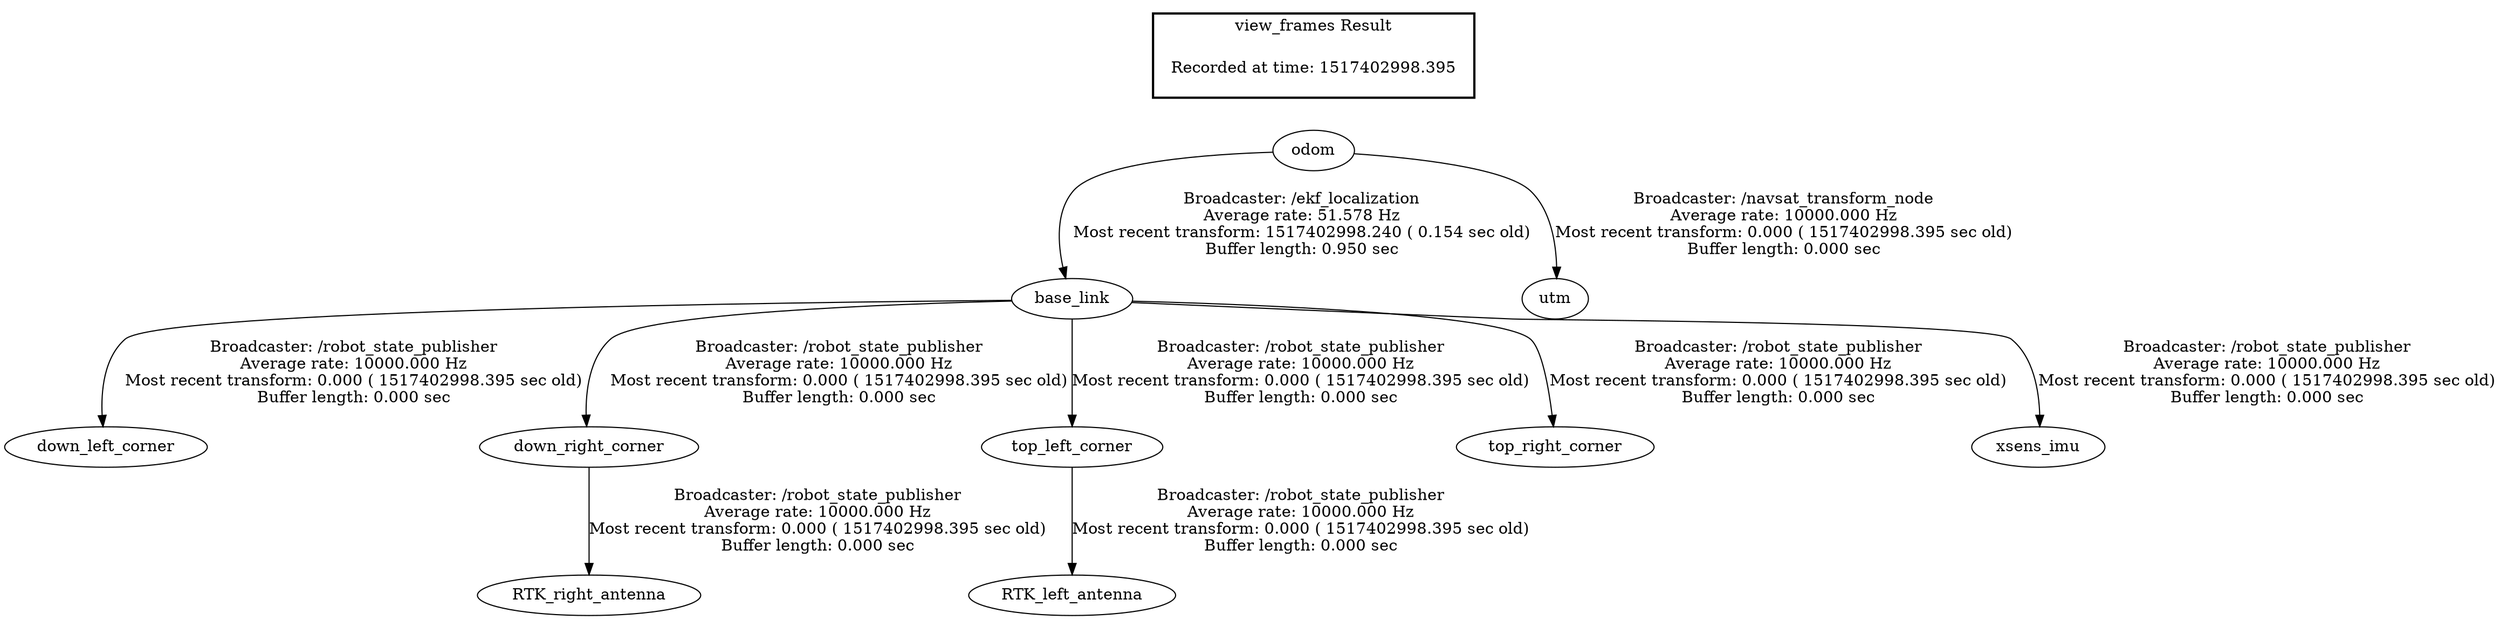 digraph G {
"base_link" -> "down_left_corner"[label="Broadcaster: /robot_state_publisher\nAverage rate: 10000.000 Hz\nMost recent transform: 0.000 ( 1517402998.395 sec old)\nBuffer length: 0.000 sec\n"];
"odom" -> "base_link"[label="Broadcaster: /ekf_localization\nAverage rate: 51.578 Hz\nMost recent transform: 1517402998.240 ( 0.154 sec old)\nBuffer length: 0.950 sec\n"];
"base_link" -> "down_right_corner"[label="Broadcaster: /robot_state_publisher\nAverage rate: 10000.000 Hz\nMost recent transform: 0.000 ( 1517402998.395 sec old)\nBuffer length: 0.000 sec\n"];
"base_link" -> "top_left_corner"[label="Broadcaster: /robot_state_publisher\nAverage rate: 10000.000 Hz\nMost recent transform: 0.000 ( 1517402998.395 sec old)\nBuffer length: 0.000 sec\n"];
"base_link" -> "top_right_corner"[label="Broadcaster: /robot_state_publisher\nAverage rate: 10000.000 Hz\nMost recent transform: 0.000 ( 1517402998.395 sec old)\nBuffer length: 0.000 sec\n"];
"base_link" -> "xsens_imu"[label="Broadcaster: /robot_state_publisher\nAverage rate: 10000.000 Hz\nMost recent transform: 0.000 ( 1517402998.395 sec old)\nBuffer length: 0.000 sec\n"];
"down_right_corner" -> "RTK_right_antenna"[label="Broadcaster: /robot_state_publisher\nAverage rate: 10000.000 Hz\nMost recent transform: 0.000 ( 1517402998.395 sec old)\nBuffer length: 0.000 sec\n"];
"top_left_corner" -> "RTK_left_antenna"[label="Broadcaster: /robot_state_publisher\nAverage rate: 10000.000 Hz\nMost recent transform: 0.000 ( 1517402998.395 sec old)\nBuffer length: 0.000 sec\n"];
"odom" -> "utm"[label="Broadcaster: /navsat_transform_node\nAverage rate: 10000.000 Hz\nMost recent transform: 0.000 ( 1517402998.395 sec old)\nBuffer length: 0.000 sec\n"];
edge [style=invis];
 subgraph cluster_legend { style=bold; color=black; label ="view_frames Result";
"Recorded at time: 1517402998.395"[ shape=plaintext ] ;
 }->"odom";
}